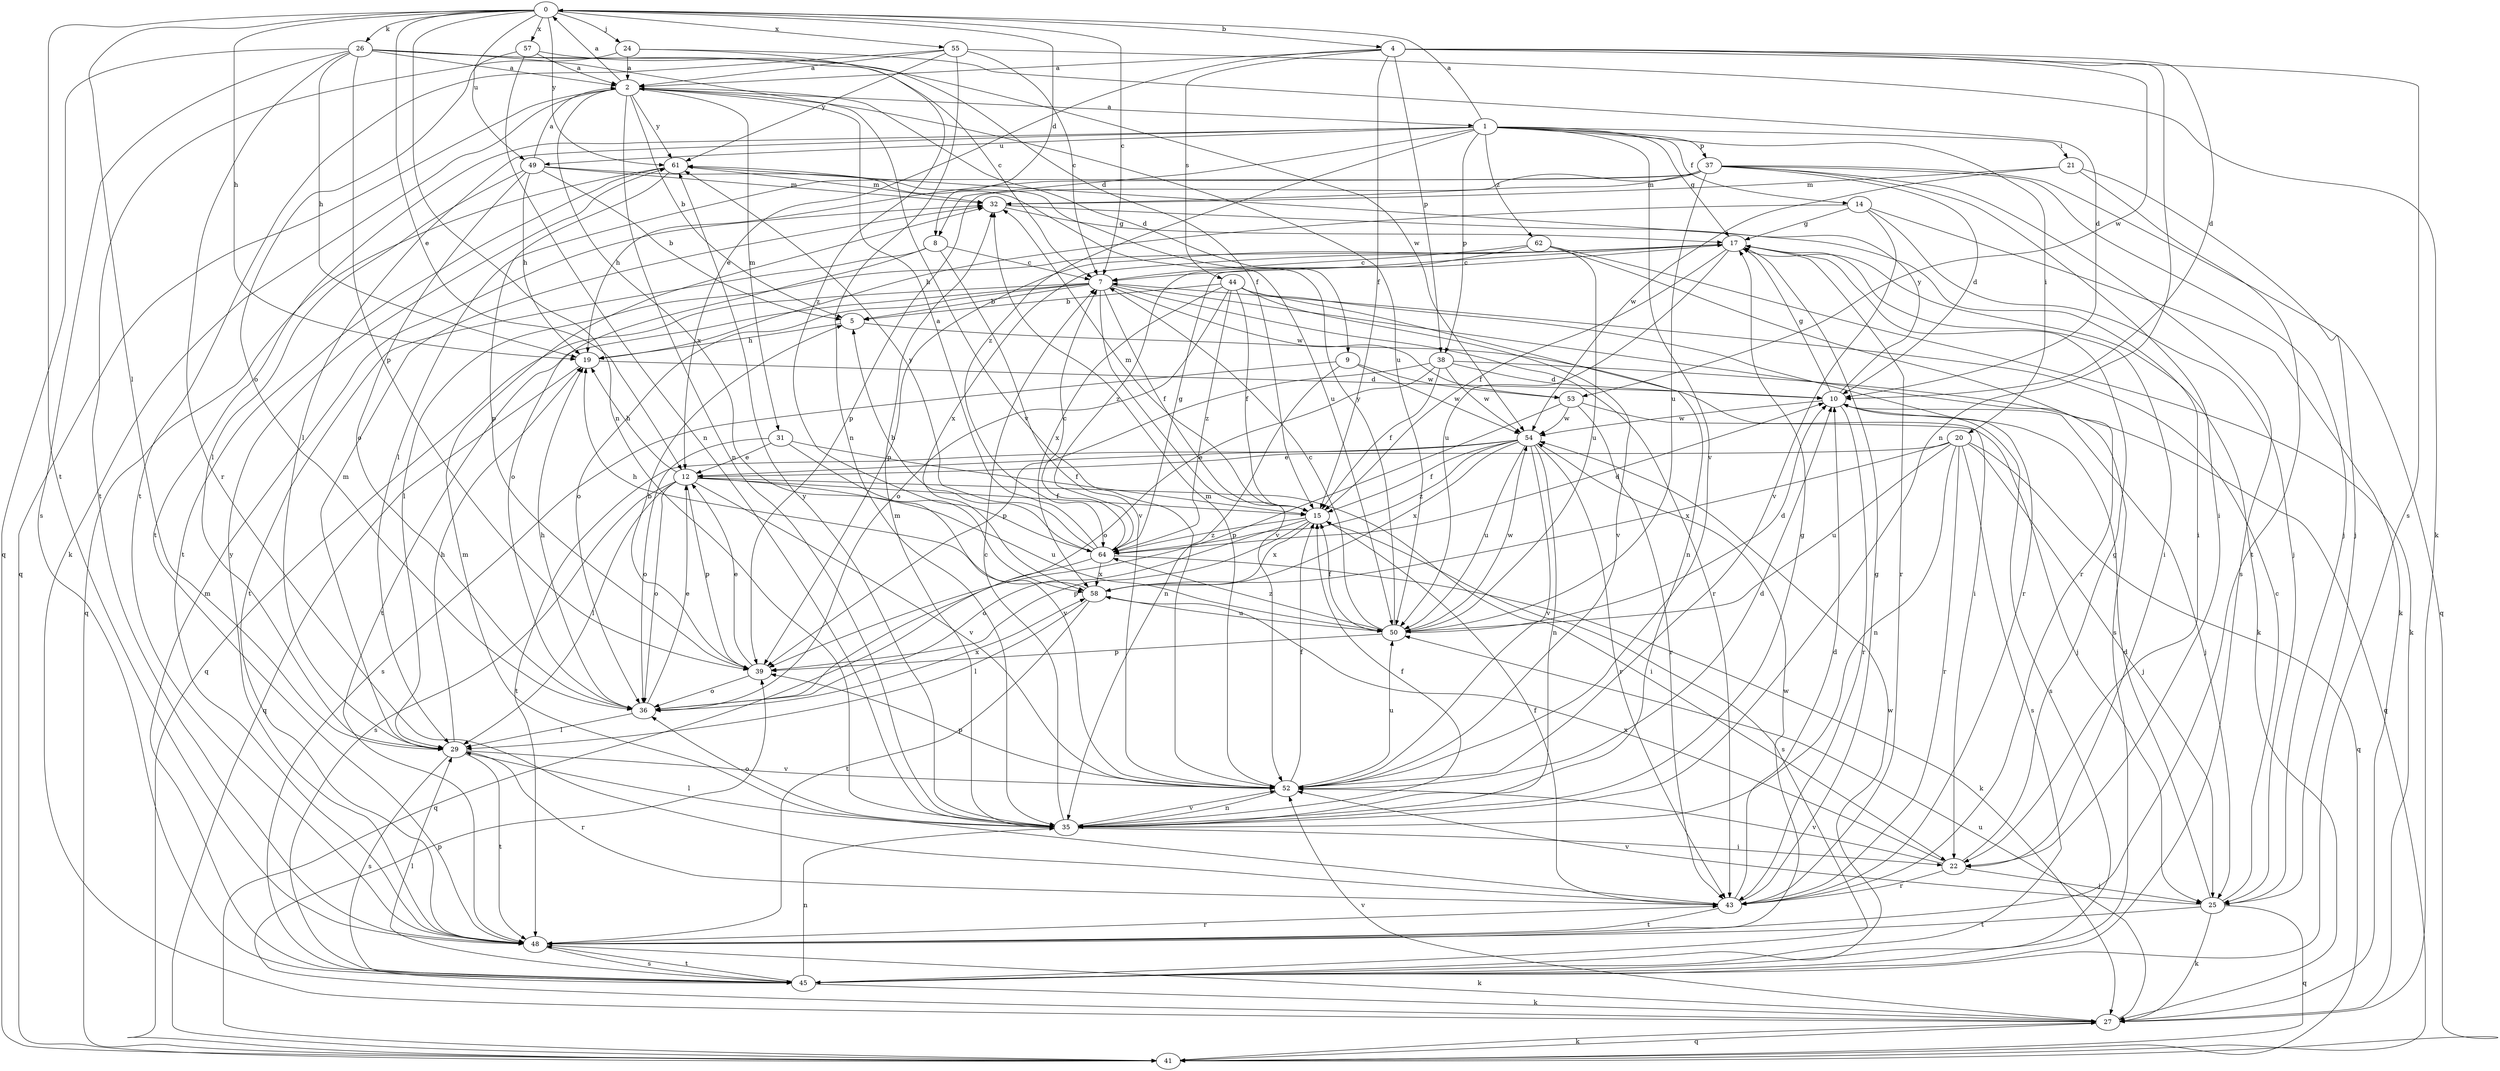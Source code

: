 strict digraph  {
0;
1;
2;
4;
5;
7;
8;
9;
10;
12;
14;
15;
17;
19;
20;
21;
22;
24;
25;
26;
27;
29;
31;
32;
35;
36;
37;
38;
39;
41;
43;
44;
45;
48;
49;
50;
52;
53;
54;
55;
57;
58;
61;
62;
64;
0 -> 4  [label=b];
0 -> 7  [label=c];
0 -> 8  [label=d];
0 -> 12  [label=e];
0 -> 19  [label=h];
0 -> 24  [label=j];
0 -> 26  [label=k];
0 -> 29  [label=l];
0 -> 35  [label=n];
0 -> 48  [label=t];
0 -> 49  [label=u];
0 -> 55  [label=x];
0 -> 57  [label=x];
0 -> 61  [label=y];
1 -> 0  [label=a];
1 -> 8  [label=d];
1 -> 14  [label=f];
1 -> 17  [label=g];
1 -> 20  [label=i];
1 -> 21  [label=i];
1 -> 29  [label=l];
1 -> 37  [label=p];
1 -> 38  [label=p];
1 -> 48  [label=t];
1 -> 49  [label=u];
1 -> 52  [label=v];
1 -> 62  [label=z];
1 -> 64  [label=z];
2 -> 0  [label=a];
2 -> 1  [label=a];
2 -> 5  [label=b];
2 -> 9  [label=d];
2 -> 27  [label=k];
2 -> 31  [label=m];
2 -> 35  [label=n];
2 -> 41  [label=q];
2 -> 50  [label=u];
2 -> 58  [label=x];
2 -> 61  [label=y];
4 -> 2  [label=a];
4 -> 10  [label=d];
4 -> 12  [label=e];
4 -> 15  [label=f];
4 -> 35  [label=n];
4 -> 38  [label=p];
4 -> 44  [label=s];
4 -> 45  [label=s];
4 -> 53  [label=w];
5 -> 19  [label=h];
5 -> 22  [label=i];
7 -> 5  [label=b];
7 -> 15  [label=f];
7 -> 36  [label=o];
7 -> 41  [label=q];
7 -> 43  [label=r];
7 -> 45  [label=s];
7 -> 48  [label=t];
7 -> 52  [label=v];
7 -> 53  [label=w];
8 -> 7  [label=c];
8 -> 36  [label=o];
8 -> 48  [label=t];
8 -> 52  [label=v];
9 -> 35  [label=n];
9 -> 45  [label=s];
9 -> 53  [label=w];
9 -> 54  [label=w];
10 -> 17  [label=g];
10 -> 25  [label=j];
10 -> 43  [label=r];
10 -> 45  [label=s];
10 -> 54  [label=w];
10 -> 61  [label=y];
12 -> 15  [label=f];
12 -> 19  [label=h];
12 -> 22  [label=i];
12 -> 29  [label=l];
12 -> 36  [label=o];
12 -> 39  [label=p];
12 -> 45  [label=s];
12 -> 50  [label=u];
12 -> 52  [label=v];
14 -> 17  [label=g];
14 -> 19  [label=h];
14 -> 25  [label=j];
14 -> 27  [label=k];
14 -> 52  [label=v];
15 -> 32  [label=m];
15 -> 36  [label=o];
15 -> 39  [label=p];
15 -> 45  [label=s];
15 -> 58  [label=x];
15 -> 64  [label=z];
17 -> 7  [label=c];
17 -> 15  [label=f];
17 -> 22  [label=i];
17 -> 27  [label=k];
17 -> 29  [label=l];
17 -> 39  [label=p];
17 -> 43  [label=r];
17 -> 50  [label=u];
17 -> 58  [label=x];
19 -> 10  [label=d];
19 -> 41  [label=q];
20 -> 12  [label=e];
20 -> 25  [label=j];
20 -> 35  [label=n];
20 -> 41  [label=q];
20 -> 43  [label=r];
20 -> 45  [label=s];
20 -> 50  [label=u];
20 -> 58  [label=x];
21 -> 25  [label=j];
21 -> 32  [label=m];
21 -> 48  [label=t];
21 -> 54  [label=w];
22 -> 17  [label=g];
22 -> 25  [label=j];
22 -> 43  [label=r];
22 -> 52  [label=v];
22 -> 58  [label=x];
24 -> 2  [label=a];
24 -> 10  [label=d];
24 -> 48  [label=t];
24 -> 64  [label=z];
25 -> 7  [label=c];
25 -> 10  [label=d];
25 -> 27  [label=k];
25 -> 41  [label=q];
25 -> 48  [label=t];
25 -> 52  [label=v];
26 -> 2  [label=a];
26 -> 7  [label=c];
26 -> 19  [label=h];
26 -> 39  [label=p];
26 -> 41  [label=q];
26 -> 43  [label=r];
26 -> 45  [label=s];
26 -> 52  [label=v];
26 -> 54  [label=w];
27 -> 39  [label=p];
27 -> 41  [label=q];
27 -> 50  [label=u];
27 -> 52  [label=v];
29 -> 19  [label=h];
29 -> 32  [label=m];
29 -> 43  [label=r];
29 -> 45  [label=s];
29 -> 48  [label=t];
29 -> 52  [label=v];
31 -> 12  [label=e];
31 -> 15  [label=f];
31 -> 36  [label=o];
31 -> 52  [label=v];
32 -> 17  [label=g];
32 -> 22  [label=i];
35 -> 7  [label=c];
35 -> 15  [label=f];
35 -> 17  [label=g];
35 -> 22  [label=i];
35 -> 29  [label=l];
35 -> 32  [label=m];
35 -> 36  [label=o];
35 -> 52  [label=v];
35 -> 61  [label=y];
36 -> 12  [label=e];
36 -> 19  [label=h];
36 -> 29  [label=l];
36 -> 58  [label=x];
37 -> 10  [label=d];
37 -> 19  [label=h];
37 -> 22  [label=i];
37 -> 25  [label=j];
37 -> 29  [label=l];
37 -> 32  [label=m];
37 -> 39  [label=p];
37 -> 41  [label=q];
37 -> 45  [label=s];
37 -> 50  [label=u];
38 -> 10  [label=d];
38 -> 15  [label=f];
38 -> 36  [label=o];
38 -> 39  [label=p];
38 -> 41  [label=q];
38 -> 54  [label=w];
39 -> 5  [label=b];
39 -> 12  [label=e];
39 -> 36  [label=o];
41 -> 27  [label=k];
43 -> 10  [label=d];
43 -> 15  [label=f];
43 -> 17  [label=g];
43 -> 32  [label=m];
43 -> 48  [label=t];
44 -> 5  [label=b];
44 -> 15  [label=f];
44 -> 35  [label=n];
44 -> 36  [label=o];
44 -> 43  [label=r];
44 -> 52  [label=v];
44 -> 58  [label=x];
44 -> 64  [label=z];
45 -> 27  [label=k];
45 -> 29  [label=l];
45 -> 32  [label=m];
45 -> 35  [label=n];
45 -> 48  [label=t];
45 -> 54  [label=w];
48 -> 27  [label=k];
48 -> 43  [label=r];
48 -> 45  [label=s];
48 -> 54  [label=w];
48 -> 61  [label=y];
49 -> 2  [label=a];
49 -> 5  [label=b];
49 -> 19  [label=h];
49 -> 29  [label=l];
49 -> 32  [label=m];
49 -> 36  [label=o];
49 -> 50  [label=u];
50 -> 7  [label=c];
50 -> 10  [label=d];
50 -> 15  [label=f];
50 -> 39  [label=p];
50 -> 54  [label=w];
50 -> 61  [label=y];
50 -> 64  [label=z];
52 -> 10  [label=d];
52 -> 15  [label=f];
52 -> 32  [label=m];
52 -> 35  [label=n];
52 -> 39  [label=p];
52 -> 50  [label=u];
53 -> 25  [label=j];
53 -> 39  [label=p];
53 -> 43  [label=r];
53 -> 54  [label=w];
54 -> 12  [label=e];
54 -> 15  [label=f];
54 -> 35  [label=n];
54 -> 43  [label=r];
54 -> 48  [label=t];
54 -> 50  [label=u];
54 -> 52  [label=v];
54 -> 58  [label=x];
54 -> 64  [label=z];
55 -> 2  [label=a];
55 -> 7  [label=c];
55 -> 27  [label=k];
55 -> 35  [label=n];
55 -> 48  [label=t];
55 -> 61  [label=y];
57 -> 2  [label=a];
57 -> 15  [label=f];
57 -> 35  [label=n];
57 -> 36  [label=o];
58 -> 19  [label=h];
58 -> 29  [label=l];
58 -> 48  [label=t];
58 -> 50  [label=u];
61 -> 32  [label=m];
61 -> 39  [label=p];
61 -> 41  [label=q];
61 -> 48  [label=t];
62 -> 7  [label=c];
62 -> 27  [label=k];
62 -> 43  [label=r];
62 -> 50  [label=u];
62 -> 64  [label=z];
64 -> 2  [label=a];
64 -> 5  [label=b];
64 -> 7  [label=c];
64 -> 10  [label=d];
64 -> 17  [label=g];
64 -> 27  [label=k];
64 -> 41  [label=q];
64 -> 58  [label=x];
64 -> 61  [label=y];
}
